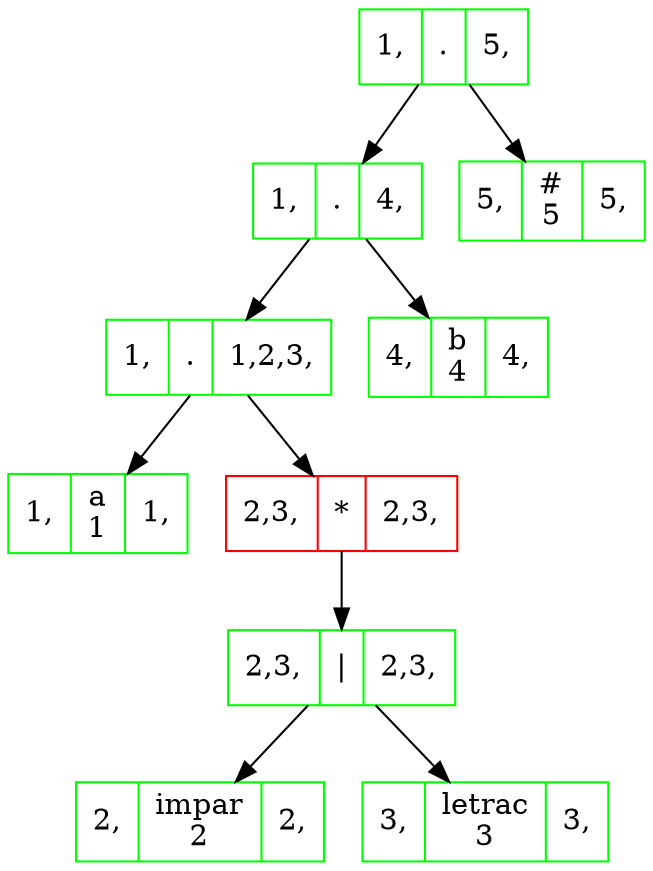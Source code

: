 digraph structs { 
node[shape = box]; 
node[shape = box, color = green]; 
Nodo1236819011[shape=record, label = "<f0> 1, | <f1>. | <f2> 5,"];
node[shape = box, color = green]; 
Nodo1936152387[shape=record, label = "<f0> 1, | <f1>. | <f2> 4,"];
node[shape = box, color = green]; 
Nodo1606938136[shape=record, label = "<f0> 1, | <f1>. | <f2> 1,2,3,"];
node[shape = box, color = green]; 
Nodo1967050937[shape=record, label = "<f0> 1, | <f1>a\n1 | <f2> 1,"];
node[shape = box, color = red]; 
Nodo1000099264[shape=record, label = "<f0> 2,3, | <f1>* | <f2> 2,3,"];
node[shape = box, color = green]; 
Nodo1913182399[shape=record, label = "<f0> 2,3, | <f1>\| | <f2> 2,3,"];
node[shape = box, color = green]; 
Nodo316624840[shape=record, label = "<f0> 2, | <f1>impar\n2 | <f2> 2,"];
node[shape = box, color = green]; 
Nodo292023858[shape=record, label = "<f0> 3, | <f1>letrac\n3 | <f2> 3,"];
node[shape = box, color = green]; 
Nodo1212961683[shape=record, label = "<f0> 4, | <f1>b\n4 | <f2> 4,"];
node[shape = box, color = green]; 
Nodo2092279557[shape=record, label = "<f0> 5, | <f1>#\n5 | <f2> 5,"];

Nodo1236819011 -> Nodo1936152387; 

Nodo1236819011 -> Nodo2092279557; 

Nodo1936152387 -> Nodo1606938136; 

Nodo1936152387 -> Nodo1212961683; 

Nodo1606938136 -> Nodo1967050937; 

Nodo1606938136 -> Nodo1000099264; 

Nodo1000099264 -> Nodo1913182399; 

Nodo1913182399 -> Nodo316624840; 

Nodo1913182399 -> Nodo292023858; 
}
